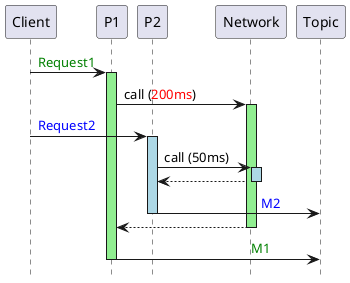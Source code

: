 @startuml
'title Producer Race
hide footbox
participant Client
participant P1
participant P2


Client->P1: <font color=green>Request1
activate P1 #lightgreen
P1->Network: call (<font color=red>200ms</font>)
activate Network #lightgreen
'<- place here
Client->P2: <font color=blue>Request2
activate P2 #lightblue
P2->Network:call (50ms)
activate Network #lightblue
P2<--Network--
P2->Topic: <font color=blue>                              M2
P2--
P1<--Network--
P1->Topic: <font color=green>                                       M1
P1--
'---------- move this up🔼
@enduml

